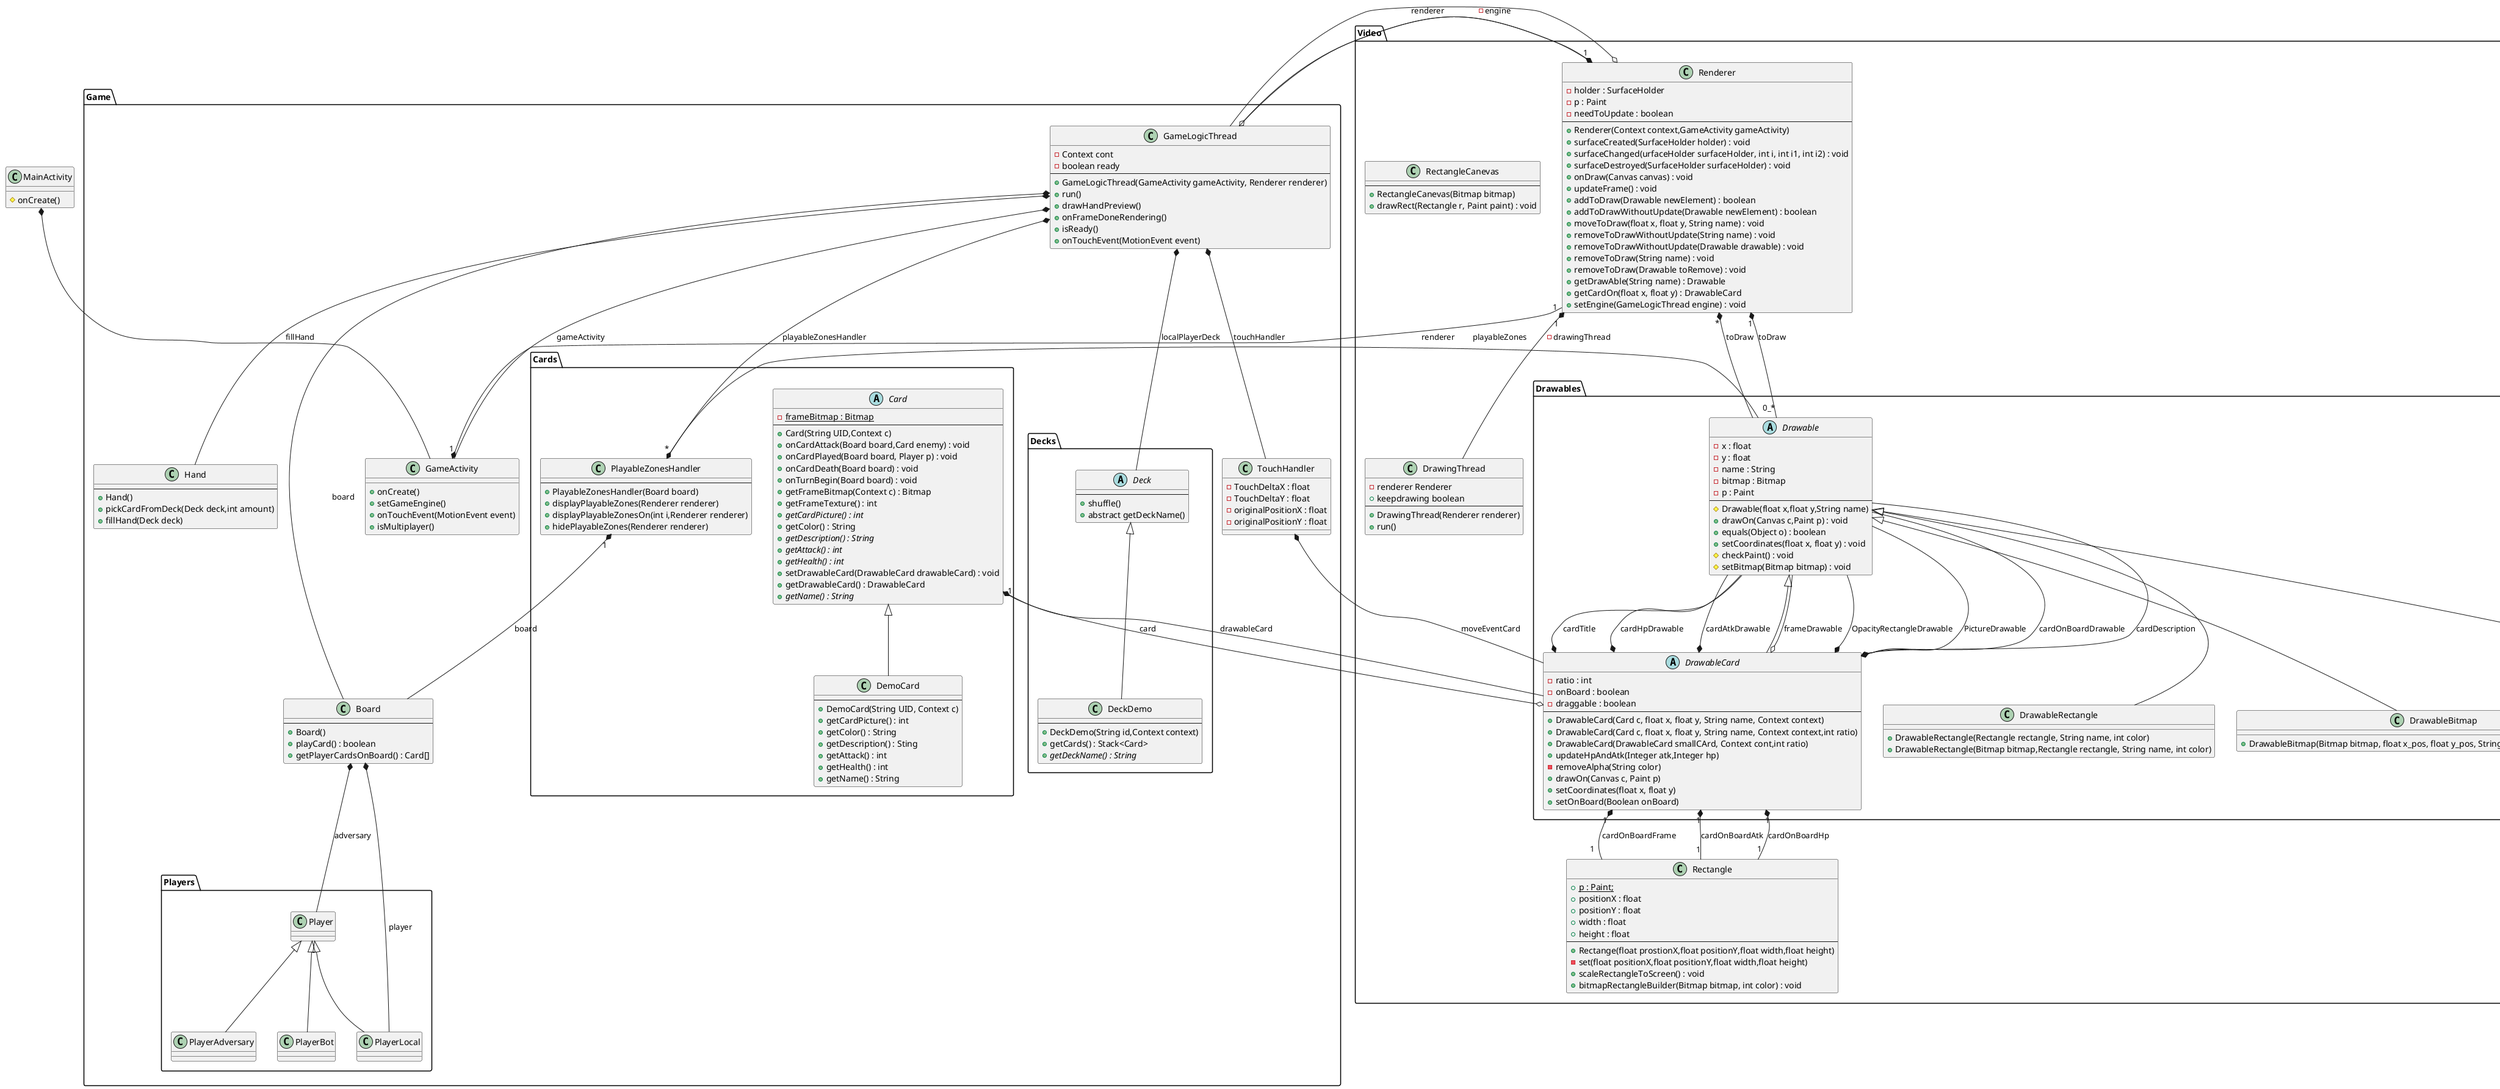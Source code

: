 @startuml
package Game <<Folder>> {
  package Cards <<Folder>> {
    abstract class Card {
      {static}- frameBitmap : Bitmap
      --
      + Card(String UID,Context c)
      + onCardAttack(Board board,Card enemy) : void
      + onCardPlayed(Board board, Player p) : void
      + onCardDeath(Board board) : void
      + onTurnBegin(Board board) : void
      + getFrameBitmap(Context c) : Bitmap
      + getFrameTexture() : int
      {abstract}+ getCardPicture() : int
      + getColor() : String
      {abstract}+ getDescription() : String
      {abstract}+ getAttack() : int
      {abstract}+ getHealth() : int
      + setDrawableCard(DrawableCard drawableCard) : void
      + getDrawableCard() : DrawableCard
      {abstract}+ getName() : String
    }
    class DemoCard {
      --
      + DemoCard(String UID, Context c)
      + getCardPicture() : int
      + getColor() : String
      + getDescription() : Sting
      + getAttack() : int
      + getHealth() : int
      + getName() : String
    }
    class PlayableZonesHandler
    {
       --
       + PlayableZonesHandler(Board board)
       + displayPlayableZones(Renderer renderer)
       + displayPlayableZonesOn(int i,Renderer renderer)
       + hidePlayableZones(Renderer renderer)
    }
  }
  class Hand
  {
    --
    +Hand()
    +pickCardFromDeck(Deck deck,int amount)
    +fillHand(Deck deck)
  }
  class TouchHandler
  {
    - TouchDeltaX : float
    - TouchDeltaY : float
    - originalPositionX : float
    - originalPositionY : float
  }
  package Players <<Folder>> {
    class Player
    class PlayerBot
    class PlayerLocal
    class PlayerAdversary
  }
  class GameActivity
  {
    + onCreate()
    + setGameEngine()
    + onTouchEvent(MotionEvent event)
    + isMultiplayer()
  }
  class GameLogicThread
  {
    - Context cont
    - boolean ready
    --
    + GameLogicThread(GameActivity gameActivity, Renderer renderer)
    + run()
    + drawHandPreview()
    + onFrameDoneRendering()
    + isReady()
    + onTouchEvent(MotionEvent event)
  }
  class Board
  {
    --
    + Board()
    + playCard() : boolean
    + getPlayerCardsOnBoard() : Card[]
  }
  package Decks <<Folder>>
  {
    abstract class Deck
    {
      --
      +shuffle()
      + abstract getDeckName()
    }
    class DeckDemo
    {
      --
      + DeckDemo(String id,Context context)
      + getCards() : Stack<Card>
      {abstract}+ getDeckName() : String
    }
  }
}


package Video <<Folder>> {
  package Drawables <<Folder>> {
    abstract class Drawable {
      - x : float
      - y : float
      - name : String
      - bitmap : Bitmap
      - p : Paint
      --
      # Drawable(float x,float y,String name)
      + drawOn(Canvas c,Paint p) : void
      + equals(Object o) : boolean
      + setCoordinates(float x, float y) : void
      # checkPaint() : void
      # setBitmap(Bitmap bitmap) : void
    }
    class DrawableRectangle
    {
      + DrawableRectangle(Rectangle rectangle, String name, int color)
      + DrawableRectangle(Bitmap bitmap,Rectangle rectangle, String name, int color)
    }
    class DrawableBitmap
    {
      + DrawableBitmap(Bitmap bitmap, float x_pos, float y_pos, String name, float x_size, float y_size)
    }
    class DrawableText
    {
      + DrawableText(String text,float x_pos,float y_pos,String name, float x_size,float y_size,float textSize , int x_canvasRatio, int y_canvasRatio)
      - cutText(int charPerLines,String text) : List<String>
    }
    abstract class DrawableCard
    {
     - ratio : int
     - onBoard : boolean
     - draggable : boolean
     --
     + DrawableCard(Card c, float x, float y, String name, Context context)
     + DrawableCard(Card c, float x, float y, String name, Context context,int ratio)
     + DrawableCard(DrawableCard smallCArd, Context cont,int ratio)
     + updateHpAndAtk(Integer atk,Integer hp)
     - removeAlpha(String color)
     + drawOn(Canvas c, Paint p)
     + setCoordinates(float x, float y)
     + setOnBoard(Boolean onBoard)
    }
  }
  class Renderer {
    - holder : SurfaceHolder
    - p : Paint
    - needToUpdate : boolean
    --
    + Renderer(Context context,GameActivity gameActivity)
    + surfaceCreated(SurfaceHolder holder) : void
    + surfaceChanged(urfaceHolder surfaceHolder, int i, int i1, int i2) : void
    + surfaceDestroyed(SurfaceHolder surfaceHolder) : void
    + onDraw(Canvas canvas) : void
    + updateFrame() : void
    + addToDraw(Drawable newElement) : boolean
    + addToDrawWithoutUpdate(Drawable newElement) : boolean
    + moveToDraw(float x, float y, String name) : void
    + removeToDrawWithoutUpdate(String name) : void
    + removeToDrawWithoutUpdate(Drawable drawable) : void
    + removeToDraw(String name) : void
    + removeToDraw(Drawable toRemove) : void
    + getDrawAble(String name) : Drawable
    + getCardOn(float x, float y) : DrawableCard
    + setEngine(GameLogicThread engine) : void
  }
  class DrawingThread{
    -renderer Renderer
    +keepdrawing boolean
    --
    +DrawingThread(Renderer renderer)
    +run()
  }
  class RectangleCanevas {
    --
    + RectangleCanevas(Bitmap bitmap)
    + drawRect(Rectangle r, Paint paint) : void
  }
  class Rectangle {
     {static}+p : Paint;
     + positionX : float
     + positionY : float
     + width : float
     + height : float
     --
     + Rectange(float prostionX,float positionY,float width,float height)
     - set(float positionX,float positionY,float width,float height)
     + scaleRectangleToScreen() : void
     + bitmapRectangleBuilder(Bitmap bitmap, int color) : void
   }
}

class MainActivity {
    # onCreate()
}

MainActivity *-- GameActivity

Card <|-- DemoCard

Drawable <|-- DrawableCard
Drawable <|-- DrawableRectangle
Drawable <|-- DrawableBitmap
Drawable <|-- DrawableText

Renderer "1" *-- DrawingThread : -drawingThread
Renderer "1" *-- GameLogicThread : -engine
Renderer "*" *-- Drawable : toDraw

Player <|-- PlayerBot
Player <|-- PlayerLocal
Player <|-- PlayerAdversary

DrawableCard o-- Drawable : frameDrawable
DrawableCard *-- Drawable : OpacityRectangleDrawable
DrawableCard *-- Drawable : PictureDrawable
DrawableCard *-- Drawable : cardOnBoardDrawable
DrawableCard *-- Drawable : cardDescription
DrawableCard *-- Drawable : cardTitle
DrawableCard *-- Drawable : cardHpDrawable
DrawableCard *-- Drawable : cardAtkDrawable

TouchHandler *-- DrawableCard : moveEventCard



PlayableZonesHandler "*" *-- Drawable : playableZones
PlayableZonesHandler "1" *-- Board : board

DrawableCard o-- Card : card

DrawableCard "1" *-- "1" Rectangle : cardOnBoardFrame
DrawableCard "1" *-- "1" Rectangle : cardOnBoardAtk
DrawableCard "1" *-- "1" Rectangle : cardOnBoardHp

Card "1" *-- DrawableCard : drawableCard



Renderer "1" *-- "0_*" Drawable : toDraw

GameActivity "1" *-- "1" Renderer : renderer

GameLogicThread *-- TouchHandler : touchHandler
GameLogicThread o-- Renderer : renderer
GameLogicThread *-- Board : board
GameLogicThread *-- Deck : localPlayerDeck
GameLogicThread *-- Hand : fillHand
GameLogicThread *-- PlayableZonesHandler : playableZonesHandler
GameLogicThread *-- GameActivity : gameActivity

Board *-- PlayerLocal : player
Board *-- Player : adversary

Deck <|-- DeckDemo

Renderer o-- GameLogicThread
@enduml